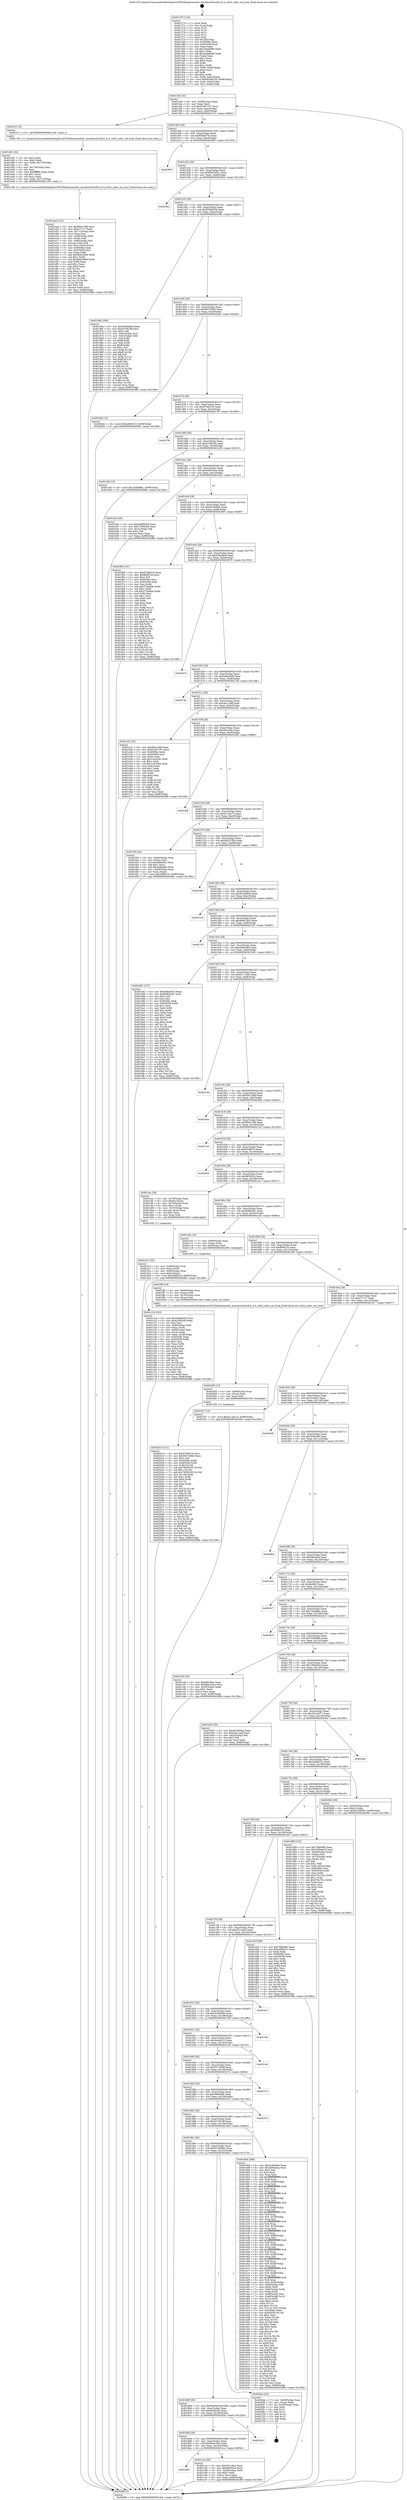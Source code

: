 digraph "0x401370" {
  label = "0x401370 (/mnt/c/Users/mathe/Desktop/tcc/POCII/binaries/extr_linuxfsocfs2ocfs2_fs.h_ocfs2_xattr_set_local_Final-ollvm.out::main(0))"
  labelloc = "t"
  node[shape=record]

  Entry [label="",width=0.3,height=0.3,shape=circle,fillcolor=black,style=filled]
  "0x4013e4" [label="{
     0x4013e4 [32]\l
     | [instrs]\l
     &nbsp;&nbsp;0x4013e4 \<+6\>: mov -0x98(%rbp),%eax\l
     &nbsp;&nbsp;0x4013ea \<+2\>: mov %eax,%ecx\l
     &nbsp;&nbsp;0x4013ec \<+6\>: sub $0x81407197,%ecx\l
     &nbsp;&nbsp;0x4013f2 \<+6\>: mov %eax,-0xac(%rbp)\l
     &nbsp;&nbsp;0x4013f8 \<+6\>: mov %ecx,-0xb0(%rbp)\l
     &nbsp;&nbsp;0x4013fe \<+6\>: je 0000000000401e7c \<main+0xb0c\>\l
  }"]
  "0x401e7c" [label="{
     0x401e7c [5]\l
     | [instrs]\l
     &nbsp;&nbsp;0x401e7c \<+5\>: call 0000000000401160 \<next_i\>\l
     | [calls]\l
     &nbsp;&nbsp;0x401160 \{1\} (/mnt/c/Users/mathe/Desktop/tcc/POCII/binaries/extr_linuxfsocfs2ocfs2_fs.h_ocfs2_xattr_set_local_Final-ollvm.out::next_i)\l
  }"]
  "0x401404" [label="{
     0x401404 [28]\l
     | [instrs]\l
     &nbsp;&nbsp;0x401404 \<+5\>: jmp 0000000000401409 \<main+0x99\>\l
     &nbsp;&nbsp;0x401409 \<+6\>: mov -0xac(%rbp),%eax\l
     &nbsp;&nbsp;0x40140f \<+5\>: sub $0x858a557b,%eax\l
     &nbsp;&nbsp;0x401414 \<+6\>: mov %eax,-0xb4(%rbp)\l
     &nbsp;&nbsp;0x40141a \<+6\>: je 0000000000402895 \<main+0x1525\>\l
  }"]
  Exit [label="",width=0.3,height=0.3,shape=circle,fillcolor=black,style=filled,peripheries=2]
  "0x402895" [label="{
     0x402895\l
  }", style=dashed]
  "0x401420" [label="{
     0x401420 [28]\l
     | [instrs]\l
     &nbsp;&nbsp;0x401420 \<+5\>: jmp 0000000000401425 \<main+0xb5\>\l
     &nbsp;&nbsp;0x401425 \<+6\>: mov -0xac(%rbp),%eax\l
     &nbsp;&nbsp;0x40142b \<+5\>: sub $0x89d7b921,%eax\l
     &nbsp;&nbsp;0x401430 \<+6\>: mov %eax,-0xb8(%rbp)\l
     &nbsp;&nbsp;0x401436 \<+6\>: je 00000000004025b2 \<main+0x1242\>\l
  }"]
  "0x402014" [label="{
     0x402014 [151]\l
     | [instrs]\l
     &nbsp;&nbsp;0x402014 \<+5\>: mov $0x97bfd216,%esi\l
     &nbsp;&nbsp;0x402019 \<+5\>: mov $0x9637d363,%ecx\l
     &nbsp;&nbsp;0x40201e \<+2\>: mov $0x1,%dl\l
     &nbsp;&nbsp;0x402020 \<+8\>: mov 0x40506c,%r8d\l
     &nbsp;&nbsp;0x402028 \<+8\>: mov 0x405058,%r9d\l
     &nbsp;&nbsp;0x402030 \<+3\>: mov %r8d,%r10d\l
     &nbsp;&nbsp;0x402033 \<+7\>: sub $0x76056183,%r10d\l
     &nbsp;&nbsp;0x40203a \<+4\>: sub $0x1,%r10d\l
     &nbsp;&nbsp;0x40203e \<+7\>: add $0x76056183,%r10d\l
     &nbsp;&nbsp;0x402045 \<+4\>: imul %r10d,%r8d\l
     &nbsp;&nbsp;0x402049 \<+4\>: and $0x1,%r8d\l
     &nbsp;&nbsp;0x40204d \<+4\>: cmp $0x0,%r8d\l
     &nbsp;&nbsp;0x402051 \<+4\>: sete %r11b\l
     &nbsp;&nbsp;0x402055 \<+4\>: cmp $0xa,%r9d\l
     &nbsp;&nbsp;0x402059 \<+3\>: setl %bl\l
     &nbsp;&nbsp;0x40205c \<+3\>: mov %r11b,%r14b\l
     &nbsp;&nbsp;0x40205f \<+4\>: xor $0xff,%r14b\l
     &nbsp;&nbsp;0x402063 \<+3\>: mov %bl,%r15b\l
     &nbsp;&nbsp;0x402066 \<+4\>: xor $0xff,%r15b\l
     &nbsp;&nbsp;0x40206a \<+3\>: xor $0x0,%dl\l
     &nbsp;&nbsp;0x40206d \<+3\>: mov %r14b,%r12b\l
     &nbsp;&nbsp;0x402070 \<+4\>: and $0x0,%r12b\l
     &nbsp;&nbsp;0x402074 \<+3\>: and %dl,%r11b\l
     &nbsp;&nbsp;0x402077 \<+3\>: mov %r15b,%r13b\l
     &nbsp;&nbsp;0x40207a \<+4\>: and $0x0,%r13b\l
     &nbsp;&nbsp;0x40207e \<+2\>: and %dl,%bl\l
     &nbsp;&nbsp;0x402080 \<+3\>: or %r11b,%r12b\l
     &nbsp;&nbsp;0x402083 \<+3\>: or %bl,%r13b\l
     &nbsp;&nbsp;0x402086 \<+3\>: xor %r13b,%r12b\l
     &nbsp;&nbsp;0x402089 \<+3\>: or %r15b,%r14b\l
     &nbsp;&nbsp;0x40208c \<+4\>: xor $0xff,%r14b\l
     &nbsp;&nbsp;0x402090 \<+3\>: or $0x0,%dl\l
     &nbsp;&nbsp;0x402093 \<+3\>: and %dl,%r14b\l
     &nbsp;&nbsp;0x402096 \<+3\>: or %r14b,%r12b\l
     &nbsp;&nbsp;0x402099 \<+4\>: test $0x1,%r12b\l
     &nbsp;&nbsp;0x40209d \<+3\>: cmovne %ecx,%esi\l
     &nbsp;&nbsp;0x4020a0 \<+6\>: mov %esi,-0x98(%rbp)\l
     &nbsp;&nbsp;0x4020a6 \<+5\>: jmp 00000000004028fe \<main+0x158e\>\l
  }"]
  "0x4025b2" [label="{
     0x4025b2\l
  }", style=dashed]
  "0x40143c" [label="{
     0x40143c [28]\l
     | [instrs]\l
     &nbsp;&nbsp;0x40143c \<+5\>: jmp 0000000000401441 \<main+0xd1\>\l
     &nbsp;&nbsp;0x401441 \<+6\>: mov -0xac(%rbp),%eax\l
     &nbsp;&nbsp;0x401447 \<+5\>: sub $0x95584539,%eax\l
     &nbsp;&nbsp;0x40144c \<+6\>: mov %eax,-0xbc(%rbp)\l
     &nbsp;&nbsp;0x401452 \<+6\>: je 000000000040196a \<main+0x5fa\>\l
  }"]
  "0x402005" [label="{
     0x402005 [15]\l
     | [instrs]\l
     &nbsp;&nbsp;0x402005 \<+4\>: mov -0x68(%rbp),%rax\l
     &nbsp;&nbsp;0x402009 \<+3\>: mov (%rax),%rax\l
     &nbsp;&nbsp;0x40200c \<+3\>: mov %rax,%rdi\l
     &nbsp;&nbsp;0x40200f \<+5\>: call 0000000000401030 \<free@plt\>\l
     | [calls]\l
     &nbsp;&nbsp;0x401030 \{1\} (unknown)\l
  }"]
  "0x40196a" [label="{
     0x40196a [106]\l
     | [instrs]\l
     &nbsp;&nbsp;0x40196a \<+5\>: mov $0x4c094deb,%eax\l
     &nbsp;&nbsp;0x40196f \<+5\>: mov $0x5e70b18f,%ecx\l
     &nbsp;&nbsp;0x401974 \<+2\>: mov $0x1,%dl\l
     &nbsp;&nbsp;0x401976 \<+7\>: mov -0x92(%rbp),%sil\l
     &nbsp;&nbsp;0x40197d \<+7\>: mov -0x91(%rbp),%dil\l
     &nbsp;&nbsp;0x401984 \<+3\>: mov %sil,%r8b\l
     &nbsp;&nbsp;0x401987 \<+4\>: xor $0xff,%r8b\l
     &nbsp;&nbsp;0x40198b \<+3\>: mov %dil,%r9b\l
     &nbsp;&nbsp;0x40198e \<+4\>: xor $0xff,%r9b\l
     &nbsp;&nbsp;0x401992 \<+3\>: xor $0x1,%dl\l
     &nbsp;&nbsp;0x401995 \<+3\>: mov %r8b,%r10b\l
     &nbsp;&nbsp;0x401998 \<+4\>: and $0xff,%r10b\l
     &nbsp;&nbsp;0x40199c \<+3\>: and %dl,%sil\l
     &nbsp;&nbsp;0x40199f \<+3\>: mov %r9b,%r11b\l
     &nbsp;&nbsp;0x4019a2 \<+4\>: and $0xff,%r11b\l
     &nbsp;&nbsp;0x4019a6 \<+3\>: and %dl,%dil\l
     &nbsp;&nbsp;0x4019a9 \<+3\>: or %sil,%r10b\l
     &nbsp;&nbsp;0x4019ac \<+3\>: or %dil,%r11b\l
     &nbsp;&nbsp;0x4019af \<+3\>: xor %r11b,%r10b\l
     &nbsp;&nbsp;0x4019b2 \<+3\>: or %r9b,%r8b\l
     &nbsp;&nbsp;0x4019b5 \<+4\>: xor $0xff,%r8b\l
     &nbsp;&nbsp;0x4019b9 \<+3\>: or $0x1,%dl\l
     &nbsp;&nbsp;0x4019bc \<+3\>: and %dl,%r8b\l
     &nbsp;&nbsp;0x4019bf \<+3\>: or %r8b,%r10b\l
     &nbsp;&nbsp;0x4019c2 \<+4\>: test $0x1,%r10b\l
     &nbsp;&nbsp;0x4019c6 \<+3\>: cmovne %ecx,%eax\l
     &nbsp;&nbsp;0x4019c9 \<+6\>: mov %eax,-0x98(%rbp)\l
     &nbsp;&nbsp;0x4019cf \<+5\>: jmp 00000000004028fe \<main+0x158e\>\l
  }"]
  "0x401458" [label="{
     0x401458 [28]\l
     | [instrs]\l
     &nbsp;&nbsp;0x401458 \<+5\>: jmp 000000000040145d \<main+0xed\>\l
     &nbsp;&nbsp;0x40145d \<+6\>: mov -0xac(%rbp),%eax\l
     &nbsp;&nbsp;0x401463 \<+5\>: sub $0x9637d363,%eax\l
     &nbsp;&nbsp;0x401468 \<+6\>: mov %eax,-0xc0(%rbp)\l
     &nbsp;&nbsp;0x40146e \<+6\>: je 00000000004020ab \<main+0xd3b\>\l
  }"]
  "0x4028fe" [label="{
     0x4028fe [5]\l
     | [instrs]\l
     &nbsp;&nbsp;0x4028fe \<+5\>: jmp 00000000004013e4 \<main+0x74\>\l
  }"]
  "0x401370" [label="{
     0x401370 [116]\l
     | [instrs]\l
     &nbsp;&nbsp;0x401370 \<+1\>: push %rbp\l
     &nbsp;&nbsp;0x401371 \<+3\>: mov %rsp,%rbp\l
     &nbsp;&nbsp;0x401374 \<+2\>: push %r15\l
     &nbsp;&nbsp;0x401376 \<+2\>: push %r14\l
     &nbsp;&nbsp;0x401378 \<+2\>: push %r13\l
     &nbsp;&nbsp;0x40137a \<+2\>: push %r12\l
     &nbsp;&nbsp;0x40137c \<+1\>: push %rbx\l
     &nbsp;&nbsp;0x40137d \<+7\>: sub $0x188,%rsp\l
     &nbsp;&nbsp;0x401384 \<+7\>: mov 0x40506c,%eax\l
     &nbsp;&nbsp;0x40138b \<+7\>: mov 0x405058,%ecx\l
     &nbsp;&nbsp;0x401392 \<+2\>: mov %eax,%edx\l
     &nbsp;&nbsp;0x401394 \<+6\>: sub $0x3ada8b80,%edx\l
     &nbsp;&nbsp;0x40139a \<+3\>: sub $0x1,%edx\l
     &nbsp;&nbsp;0x40139d \<+6\>: add $0x3ada8b80,%edx\l
     &nbsp;&nbsp;0x4013a3 \<+3\>: imul %edx,%eax\l
     &nbsp;&nbsp;0x4013a6 \<+3\>: and $0x1,%eax\l
     &nbsp;&nbsp;0x4013a9 \<+3\>: cmp $0x0,%eax\l
     &nbsp;&nbsp;0x4013ac \<+4\>: sete %r8b\l
     &nbsp;&nbsp;0x4013b0 \<+4\>: and $0x1,%r8b\l
     &nbsp;&nbsp;0x4013b4 \<+7\>: mov %r8b,-0x92(%rbp)\l
     &nbsp;&nbsp;0x4013bb \<+3\>: cmp $0xa,%ecx\l
     &nbsp;&nbsp;0x4013be \<+4\>: setl %r8b\l
     &nbsp;&nbsp;0x4013c2 \<+4\>: and $0x1,%r8b\l
     &nbsp;&nbsp;0x4013c6 \<+7\>: mov %r8b,-0x91(%rbp)\l
     &nbsp;&nbsp;0x4013cd \<+10\>: movl $0x95584539,-0x98(%rbp)\l
     &nbsp;&nbsp;0x4013d7 \<+6\>: mov %edi,-0x9c(%rbp)\l
     &nbsp;&nbsp;0x4013dd \<+7\>: mov %rsi,-0xa8(%rbp)\l
  }"]
  "0x401ead" [label="{
     0x401ead [122]\l
     | [instrs]\l
     &nbsp;&nbsp;0x401ead \<+5\>: mov $0xf9ee1368,%ecx\l
     &nbsp;&nbsp;0x401eb2 \<+5\>: mov $0xa717c7,%edx\l
     &nbsp;&nbsp;0x401eb7 \<+6\>: mov -0x17c(%rbp),%esi\l
     &nbsp;&nbsp;0x401ebd \<+3\>: imul %eax,%esi\l
     &nbsp;&nbsp;0x401ec0 \<+4\>: mov -0x68(%rbp),%rdi\l
     &nbsp;&nbsp;0x401ec4 \<+3\>: mov (%rdi),%rdi\l
     &nbsp;&nbsp;0x401ec7 \<+4\>: mov -0x60(%rbp),%r8\l
     &nbsp;&nbsp;0x401ecb \<+3\>: movslq (%r8),%r8\l
     &nbsp;&nbsp;0x401ece \<+4\>: mov %esi,(%rdi,%r8,4)\l
     &nbsp;&nbsp;0x401ed2 \<+7\>: mov 0x40506c,%eax\l
     &nbsp;&nbsp;0x401ed9 \<+7\>: mov 0x405058,%esi\l
     &nbsp;&nbsp;0x401ee0 \<+3\>: mov %eax,%r9d\l
     &nbsp;&nbsp;0x401ee3 \<+7\>: add $0x5b6c3858,%r9d\l
     &nbsp;&nbsp;0x401eea \<+4\>: sub $0x1,%r9d\l
     &nbsp;&nbsp;0x401eee \<+7\>: sub $0x5b6c3858,%r9d\l
     &nbsp;&nbsp;0x401ef5 \<+4\>: imul %r9d,%eax\l
     &nbsp;&nbsp;0x401ef9 \<+3\>: and $0x1,%eax\l
     &nbsp;&nbsp;0x401efc \<+3\>: cmp $0x0,%eax\l
     &nbsp;&nbsp;0x401eff \<+4\>: sete %r10b\l
     &nbsp;&nbsp;0x401f03 \<+3\>: cmp $0xa,%esi\l
     &nbsp;&nbsp;0x401f06 \<+4\>: setl %r11b\l
     &nbsp;&nbsp;0x401f0a \<+3\>: mov %r10b,%bl\l
     &nbsp;&nbsp;0x401f0d \<+3\>: and %r11b,%bl\l
     &nbsp;&nbsp;0x401f10 \<+3\>: xor %r11b,%r10b\l
     &nbsp;&nbsp;0x401f13 \<+3\>: or %r10b,%bl\l
     &nbsp;&nbsp;0x401f16 \<+3\>: test $0x1,%bl\l
     &nbsp;&nbsp;0x401f19 \<+3\>: cmovne %edx,%ecx\l
     &nbsp;&nbsp;0x401f1c \<+6\>: mov %ecx,-0x98(%rbp)\l
     &nbsp;&nbsp;0x401f22 \<+5\>: jmp 00000000004028fe \<main+0x158e\>\l
  }"]
  "0x4020ab" [label="{
     0x4020ab [15]\l
     | [instrs]\l
     &nbsp;&nbsp;0x4020ab \<+10\>: movl $0x2a885315,-0x98(%rbp)\l
     &nbsp;&nbsp;0x4020b5 \<+5\>: jmp 00000000004028fe \<main+0x158e\>\l
  }"]
  "0x401474" [label="{
     0x401474 [28]\l
     | [instrs]\l
     &nbsp;&nbsp;0x401474 \<+5\>: jmp 0000000000401479 \<main+0x109\>\l
     &nbsp;&nbsp;0x401479 \<+6\>: mov -0xac(%rbp),%eax\l
     &nbsp;&nbsp;0x40147f \<+5\>: sub $0x97bfd216,%eax\l
     &nbsp;&nbsp;0x401484 \<+6\>: mov %eax,-0xc4(%rbp)\l
     &nbsp;&nbsp;0x40148a \<+6\>: je 00000000004027f9 \<main+0x1489\>\l
  }"]
  "0x401e81" [label="{
     0x401e81 [44]\l
     | [instrs]\l
     &nbsp;&nbsp;0x401e81 \<+2\>: xor %ecx,%ecx\l
     &nbsp;&nbsp;0x401e83 \<+5\>: mov $0x2,%edx\l
     &nbsp;&nbsp;0x401e88 \<+6\>: mov %edx,-0x178(%rbp)\l
     &nbsp;&nbsp;0x401e8e \<+1\>: cltd\l
     &nbsp;&nbsp;0x401e8f \<+6\>: mov -0x178(%rbp),%esi\l
     &nbsp;&nbsp;0x401e95 \<+2\>: idiv %esi\l
     &nbsp;&nbsp;0x401e97 \<+6\>: imul $0xfffffffe,%edx,%edx\l
     &nbsp;&nbsp;0x401e9d \<+3\>: sub $0x1,%ecx\l
     &nbsp;&nbsp;0x401ea0 \<+2\>: sub %ecx,%edx\l
     &nbsp;&nbsp;0x401ea2 \<+6\>: mov %edx,-0x17c(%rbp)\l
     &nbsp;&nbsp;0x401ea8 \<+5\>: call 0000000000401160 \<next_i\>\l
     | [calls]\l
     &nbsp;&nbsp;0x401160 \{1\} (/mnt/c/Users/mathe/Desktop/tcc/POCII/binaries/extr_linuxfsocfs2ocfs2_fs.h_ocfs2_xattr_set_local_Final-ollvm.out::next_i)\l
  }"]
  "0x4027f9" [label="{
     0x4027f9\l
  }", style=dashed]
  "0x401490" [label="{
     0x401490 [28]\l
     | [instrs]\l
     &nbsp;&nbsp;0x401490 \<+5\>: jmp 0000000000401495 \<main+0x125\>\l
     &nbsp;&nbsp;0x401495 \<+6\>: mov -0xac(%rbp),%eax\l
     &nbsp;&nbsp;0x40149b \<+5\>: sub $0xa1082cf4,%eax\l
     &nbsp;&nbsp;0x4014a0 \<+6\>: mov %eax,-0xc8(%rbp)\l
     &nbsp;&nbsp;0x4014a6 \<+6\>: je 0000000000401c83 \<main+0x913\>\l
  }"]
  "0x401d13" [label="{
     0x401d13 [32]\l
     | [instrs]\l
     &nbsp;&nbsp;0x401d13 \<+4\>: mov -0x68(%rbp),%rdi\l
     &nbsp;&nbsp;0x401d17 \<+3\>: mov %rax,(%rdi)\l
     &nbsp;&nbsp;0x401d1a \<+4\>: mov -0x60(%rbp),%rax\l
     &nbsp;&nbsp;0x401d1e \<+6\>: movl $0x0,(%rax)\l
     &nbsp;&nbsp;0x401d24 \<+10\>: movl $0x2fdfb31b,-0x98(%rbp)\l
     &nbsp;&nbsp;0x401d2e \<+5\>: jmp 00000000004028fe \<main+0x158e\>\l
  }"]
  "0x401c83" [label="{
     0x401c83 [15]\l
     | [instrs]\l
     &nbsp;&nbsp;0x401c83 \<+10\>: movl $0x183b886c,-0x98(%rbp)\l
     &nbsp;&nbsp;0x401c8d \<+5\>: jmp 00000000004028fe \<main+0x158e\>\l
  }"]
  "0x4014ac" [label="{
     0x4014ac [28]\l
     | [instrs]\l
     &nbsp;&nbsp;0x4014ac \<+5\>: jmp 00000000004014b1 \<main+0x141\>\l
     &nbsp;&nbsp;0x4014b1 \<+6\>: mov -0xac(%rbp),%eax\l
     &nbsp;&nbsp;0x4014b7 \<+5\>: sub $0xa6063aea,%eax\l
     &nbsp;&nbsp;0x4014bc \<+6\>: mov %eax,-0xcc(%rbp)\l
     &nbsp;&nbsp;0x4014c2 \<+6\>: je 0000000000401b42 \<main+0x7d2\>\l
  }"]
  "0x4018f0" [label="{
     0x4018f0\l
  }", style=dashed]
  "0x401b42" [label="{
     0x401b42 [30]\l
     | [instrs]\l
     &nbsp;&nbsp;0x401b42 \<+5\>: mov $0xedd85e83,%eax\l
     &nbsp;&nbsp;0x401b47 \<+5\>: mov $0x71094392,%ecx\l
     &nbsp;&nbsp;0x401b4c \<+3\>: mov -0x31(%rbp),%dl\l
     &nbsp;&nbsp;0x401b4f \<+3\>: test $0x1,%dl\l
     &nbsp;&nbsp;0x401b52 \<+3\>: cmovne %ecx,%eax\l
     &nbsp;&nbsp;0x401b55 \<+6\>: mov %eax,-0x98(%rbp)\l
     &nbsp;&nbsp;0x401b5b \<+5\>: jmp 00000000004028fe \<main+0x158e\>\l
  }"]
  "0x4014c8" [label="{
     0x4014c8 [28]\l
     | [instrs]\l
     &nbsp;&nbsp;0x4014c8 \<+5\>: jmp 00000000004014cd \<main+0x15d\>\l
     &nbsp;&nbsp;0x4014cd \<+6\>: mov -0xac(%rbp),%eax\l
     &nbsp;&nbsp;0x4014d3 \<+5\>: sub $0xa61806e4,%eax\l
     &nbsp;&nbsp;0x4014d8 \<+6\>: mov %eax,-0xd0(%rbp)\l
     &nbsp;&nbsp;0x4014de \<+6\>: je 0000000000401f60 \<main+0xbf0\>\l
  }"]
  "0x401cce" [label="{
     0x401cce [30]\l
     | [instrs]\l
     &nbsp;&nbsp;0x401cce \<+5\>: mov $0x35c1cfa2,%eax\l
     &nbsp;&nbsp;0x401cd3 \<+5\>: mov $0xfdf305c4,%ecx\l
     &nbsp;&nbsp;0x401cd8 \<+3\>: mov -0x30(%rbp),%edx\l
     &nbsp;&nbsp;0x401cdb \<+3\>: cmp $0x0,%edx\l
     &nbsp;&nbsp;0x401cde \<+3\>: cmove %ecx,%eax\l
     &nbsp;&nbsp;0x401ce1 \<+6\>: mov %eax,-0x98(%rbp)\l
     &nbsp;&nbsp;0x401ce7 \<+5\>: jmp 00000000004028fe \<main+0x158e\>\l
  }"]
  "0x401f60" [label="{
     0x401f60 [147]\l
     | [instrs]\l
     &nbsp;&nbsp;0x401f60 \<+5\>: mov $0x97bfd216,%eax\l
     &nbsp;&nbsp;0x401f65 \<+5\>: mov $0xffe9f13a,%ecx\l
     &nbsp;&nbsp;0x401f6a \<+2\>: mov $0x1,%dl\l
     &nbsp;&nbsp;0x401f6c \<+7\>: mov 0x40506c,%esi\l
     &nbsp;&nbsp;0x401f73 \<+7\>: mov 0x405058,%edi\l
     &nbsp;&nbsp;0x401f7a \<+3\>: mov %esi,%r8d\l
     &nbsp;&nbsp;0x401f7d \<+7\>: add $0x275ab6fa,%r8d\l
     &nbsp;&nbsp;0x401f84 \<+4\>: sub $0x1,%r8d\l
     &nbsp;&nbsp;0x401f88 \<+7\>: sub $0x275ab6fa,%r8d\l
     &nbsp;&nbsp;0x401f8f \<+4\>: imul %r8d,%esi\l
     &nbsp;&nbsp;0x401f93 \<+3\>: and $0x1,%esi\l
     &nbsp;&nbsp;0x401f96 \<+3\>: cmp $0x0,%esi\l
     &nbsp;&nbsp;0x401f99 \<+4\>: sete %r9b\l
     &nbsp;&nbsp;0x401f9d \<+3\>: cmp $0xa,%edi\l
     &nbsp;&nbsp;0x401fa0 \<+4\>: setl %r10b\l
     &nbsp;&nbsp;0x401fa4 \<+3\>: mov %r9b,%r11b\l
     &nbsp;&nbsp;0x401fa7 \<+4\>: xor $0xff,%r11b\l
     &nbsp;&nbsp;0x401fab \<+3\>: mov %r10b,%bl\l
     &nbsp;&nbsp;0x401fae \<+3\>: xor $0xff,%bl\l
     &nbsp;&nbsp;0x401fb1 \<+3\>: xor $0x1,%dl\l
     &nbsp;&nbsp;0x401fb4 \<+3\>: mov %r11b,%r14b\l
     &nbsp;&nbsp;0x401fb7 \<+4\>: and $0xff,%r14b\l
     &nbsp;&nbsp;0x401fbb \<+3\>: and %dl,%r9b\l
     &nbsp;&nbsp;0x401fbe \<+3\>: mov %bl,%r15b\l
     &nbsp;&nbsp;0x401fc1 \<+4\>: and $0xff,%r15b\l
     &nbsp;&nbsp;0x401fc5 \<+3\>: and %dl,%r10b\l
     &nbsp;&nbsp;0x401fc8 \<+3\>: or %r9b,%r14b\l
     &nbsp;&nbsp;0x401fcb \<+3\>: or %r10b,%r15b\l
     &nbsp;&nbsp;0x401fce \<+3\>: xor %r15b,%r14b\l
     &nbsp;&nbsp;0x401fd1 \<+3\>: or %bl,%r11b\l
     &nbsp;&nbsp;0x401fd4 \<+4\>: xor $0xff,%r11b\l
     &nbsp;&nbsp;0x401fd8 \<+3\>: or $0x1,%dl\l
     &nbsp;&nbsp;0x401fdb \<+3\>: and %dl,%r11b\l
     &nbsp;&nbsp;0x401fde \<+3\>: or %r11b,%r14b\l
     &nbsp;&nbsp;0x401fe1 \<+4\>: test $0x1,%r14b\l
     &nbsp;&nbsp;0x401fe5 \<+3\>: cmovne %ecx,%eax\l
     &nbsp;&nbsp;0x401fe8 \<+6\>: mov %eax,-0x98(%rbp)\l
     &nbsp;&nbsp;0x401fee \<+5\>: jmp 00000000004028fe \<main+0x158e\>\l
  }"]
  "0x4014e4" [label="{
     0x4014e4 [28]\l
     | [instrs]\l
     &nbsp;&nbsp;0x4014e4 \<+5\>: jmp 00000000004014e9 \<main+0x179\>\l
     &nbsp;&nbsp;0x4014e9 \<+6\>: mov -0xac(%rbp),%eax\l
     &nbsp;&nbsp;0x4014ef \<+5\>: sub $0xb3bc8bc9,%eax\l
     &nbsp;&nbsp;0x4014f4 \<+6\>: mov %eax,-0xd4(%rbp)\l
     &nbsp;&nbsp;0x4014fa \<+6\>: je 0000000000402870 \<main+0x1500\>\l
  }"]
  "0x4018d4" [label="{
     0x4018d4 [28]\l
     | [instrs]\l
     &nbsp;&nbsp;0x4018d4 \<+5\>: jmp 00000000004018d9 \<main+0x569\>\l
     &nbsp;&nbsp;0x4018d9 \<+6\>: mov -0xac(%rbp),%eax\l
     &nbsp;&nbsp;0x4018df \<+5\>: sub $0x6be5c2b2,%eax\l
     &nbsp;&nbsp;0x4018e4 \<+6\>: mov %eax,-0x164(%rbp)\l
     &nbsp;&nbsp;0x4018ea \<+6\>: je 0000000000401cce \<main+0x95e\>\l
  }"]
  "0x402870" [label="{
     0x402870\l
  }", style=dashed]
  "0x401500" [label="{
     0x401500 [28]\l
     | [instrs]\l
     &nbsp;&nbsp;0x401500 \<+5\>: jmp 0000000000401505 \<main+0x195\>\l
     &nbsp;&nbsp;0x401505 \<+6\>: mov -0xac(%rbp),%eax\l
     &nbsp;&nbsp;0x40150b \<+5\>: sub $0xbd6ee029,%eax\l
     &nbsp;&nbsp;0x401510 \<+6\>: mov %eax,-0xd8(%rbp)\l
     &nbsp;&nbsp;0x401516 \<+6\>: je 000000000040274b \<main+0x13db\>\l
  }"]
  "0x40262b" [label="{
     0x40262b\l
  }", style=dashed]
  "0x40274b" [label="{
     0x40274b\l
  }", style=dashed]
  "0x40151c" [label="{
     0x40151c [28]\l
     | [instrs]\l
     &nbsp;&nbsp;0x40151c \<+5\>: jmp 0000000000401521 \<main+0x1b1\>\l
     &nbsp;&nbsp;0x401521 \<+6\>: mov -0xac(%rbp),%eax\l
     &nbsp;&nbsp;0x401527 \<+5\>: sub $0xc4e11adf,%eax\l
     &nbsp;&nbsp;0x40152c \<+6\>: mov %eax,-0xdc(%rbp)\l
     &nbsp;&nbsp;0x401532 \<+6\>: je 0000000000401e21 \<main+0xab1\>\l
  }"]
  "0x4018b8" [label="{
     0x4018b8 [28]\l
     | [instrs]\l
     &nbsp;&nbsp;0x4018b8 \<+5\>: jmp 00000000004018bd \<main+0x54d\>\l
     &nbsp;&nbsp;0x4018bd \<+6\>: mov -0xac(%rbp),%eax\l
     &nbsp;&nbsp;0x4018c3 \<+5\>: sub $0x64af223b,%eax\l
     &nbsp;&nbsp;0x4018c8 \<+6\>: mov %eax,-0x160(%rbp)\l
     &nbsp;&nbsp;0x4018ce \<+6\>: je 000000000040262b \<main+0x12bb\>\l
  }"]
  "0x401e21" [label="{
     0x401e21 [91]\l
     | [instrs]\l
     &nbsp;&nbsp;0x401e21 \<+5\>: mov $0xf9ee1368,%eax\l
     &nbsp;&nbsp;0x401e26 \<+5\>: mov $0x81407197,%ecx\l
     &nbsp;&nbsp;0x401e2b \<+7\>: mov 0x40506c,%edx\l
     &nbsp;&nbsp;0x401e32 \<+7\>: mov 0x405058,%esi\l
     &nbsp;&nbsp;0x401e39 \<+2\>: mov %edx,%edi\l
     &nbsp;&nbsp;0x401e3b \<+6\>: add $0x1cec53bc,%edi\l
     &nbsp;&nbsp;0x401e41 \<+3\>: sub $0x1,%edi\l
     &nbsp;&nbsp;0x401e44 \<+6\>: sub $0x1cec53bc,%edi\l
     &nbsp;&nbsp;0x401e4a \<+3\>: imul %edi,%edx\l
     &nbsp;&nbsp;0x401e4d \<+3\>: and $0x1,%edx\l
     &nbsp;&nbsp;0x401e50 \<+3\>: cmp $0x0,%edx\l
     &nbsp;&nbsp;0x401e53 \<+4\>: sete %r8b\l
     &nbsp;&nbsp;0x401e57 \<+3\>: cmp $0xa,%esi\l
     &nbsp;&nbsp;0x401e5a \<+4\>: setl %r9b\l
     &nbsp;&nbsp;0x401e5e \<+3\>: mov %r8b,%r10b\l
     &nbsp;&nbsp;0x401e61 \<+3\>: and %r9b,%r10b\l
     &nbsp;&nbsp;0x401e64 \<+3\>: xor %r9b,%r8b\l
     &nbsp;&nbsp;0x401e67 \<+3\>: or %r8b,%r10b\l
     &nbsp;&nbsp;0x401e6a \<+4\>: test $0x1,%r10b\l
     &nbsp;&nbsp;0x401e6e \<+3\>: cmovne %ecx,%eax\l
     &nbsp;&nbsp;0x401e71 \<+6\>: mov %eax,-0x98(%rbp)\l
     &nbsp;&nbsp;0x401e77 \<+5\>: jmp 00000000004028fe \<main+0x158e\>\l
  }"]
  "0x401538" [label="{
     0x401538 [28]\l
     | [instrs]\l
     &nbsp;&nbsp;0x401538 \<+5\>: jmp 000000000040153d \<main+0x1cd\>\l
     &nbsp;&nbsp;0x40153d \<+6\>: mov -0xac(%rbp),%eax\l
     &nbsp;&nbsp;0x401543 \<+5\>: sub $0xcf41adec,%eax\l
     &nbsp;&nbsp;0x401548 \<+6\>: mov %eax,-0xe0(%rbp)\l
     &nbsp;&nbsp;0x40154e \<+6\>: je 00000000004022f8 \<main+0xf88\>\l
  }"]
  "0x4026ee" [label="{
     0x4026ee [24]\l
     | [instrs]\l
     &nbsp;&nbsp;0x4026ee \<+7\>: mov -0x90(%rbp),%rax\l
     &nbsp;&nbsp;0x4026f5 \<+2\>: mov (%rax),%eax\l
     &nbsp;&nbsp;0x4026f7 \<+4\>: lea -0x28(%rbp),%rsp\l
     &nbsp;&nbsp;0x4026fb \<+1\>: pop %rbx\l
     &nbsp;&nbsp;0x4026fc \<+2\>: pop %r12\l
     &nbsp;&nbsp;0x4026fe \<+2\>: pop %r13\l
     &nbsp;&nbsp;0x402700 \<+2\>: pop %r14\l
     &nbsp;&nbsp;0x402702 \<+2\>: pop %r15\l
     &nbsp;&nbsp;0x402704 \<+1\>: pop %rbp\l
     &nbsp;&nbsp;0x402705 \<+1\>: ret\l
  }"]
  "0x4022f8" [label="{
     0x4022f8\l
  }", style=dashed]
  "0x401554" [label="{
     0x401554 [28]\l
     | [instrs]\l
     &nbsp;&nbsp;0x401554 \<+5\>: jmp 0000000000401559 \<main+0x1e9\>\l
     &nbsp;&nbsp;0x401559 \<+6\>: mov -0xac(%rbp),%eax\l
     &nbsp;&nbsp;0x40155f \<+5\>: sub $0xd11abc7e,%eax\l
     &nbsp;&nbsp;0x401564 \<+6\>: mov %eax,-0xe4(%rbp)\l
     &nbsp;&nbsp;0x40156a \<+6\>: je 0000000000401f36 \<main+0xbc6\>\l
  }"]
  "0x401c1d" [label="{
     0x401c1d [102]\l
     | [instrs]\l
     &nbsp;&nbsp;0x401c1d \<+5\>: mov $0xbd6ee029,%ecx\l
     &nbsp;&nbsp;0x401c22 \<+5\>: mov $0xa1082cf4,%edx\l
     &nbsp;&nbsp;0x401c27 \<+2\>: xor %esi,%esi\l
     &nbsp;&nbsp;0x401c29 \<+4\>: mov -0x80(%rbp),%rdi\l
     &nbsp;&nbsp;0x401c2d \<+2\>: mov %eax,(%rdi)\l
     &nbsp;&nbsp;0x401c2f \<+4\>: mov -0x80(%rbp),%rdi\l
     &nbsp;&nbsp;0x401c33 \<+2\>: mov (%rdi),%eax\l
     &nbsp;&nbsp;0x401c35 \<+3\>: mov %eax,-0x30(%rbp)\l
     &nbsp;&nbsp;0x401c38 \<+7\>: mov 0x40506c,%eax\l
     &nbsp;&nbsp;0x401c3f \<+8\>: mov 0x405058,%r8d\l
     &nbsp;&nbsp;0x401c47 \<+3\>: sub $0x1,%esi\l
     &nbsp;&nbsp;0x401c4a \<+3\>: mov %eax,%r9d\l
     &nbsp;&nbsp;0x401c4d \<+3\>: add %esi,%r9d\l
     &nbsp;&nbsp;0x401c50 \<+4\>: imul %r9d,%eax\l
     &nbsp;&nbsp;0x401c54 \<+3\>: and $0x1,%eax\l
     &nbsp;&nbsp;0x401c57 \<+3\>: cmp $0x0,%eax\l
     &nbsp;&nbsp;0x401c5a \<+4\>: sete %r10b\l
     &nbsp;&nbsp;0x401c5e \<+4\>: cmp $0xa,%r8d\l
     &nbsp;&nbsp;0x401c62 \<+4\>: setl %r11b\l
     &nbsp;&nbsp;0x401c66 \<+3\>: mov %r10b,%bl\l
     &nbsp;&nbsp;0x401c69 \<+3\>: and %r11b,%bl\l
     &nbsp;&nbsp;0x401c6c \<+3\>: xor %r11b,%r10b\l
     &nbsp;&nbsp;0x401c6f \<+3\>: or %r10b,%bl\l
     &nbsp;&nbsp;0x401c72 \<+3\>: test $0x1,%bl\l
     &nbsp;&nbsp;0x401c75 \<+3\>: cmovne %edx,%ecx\l
     &nbsp;&nbsp;0x401c78 \<+6\>: mov %ecx,-0x98(%rbp)\l
     &nbsp;&nbsp;0x401c7e \<+5\>: jmp 00000000004028fe \<main+0x158e\>\l
  }"]
  "0x401f36" [label="{
     0x401f36 [42]\l
     | [instrs]\l
     &nbsp;&nbsp;0x401f36 \<+4\>: mov -0x60(%rbp),%rax\l
     &nbsp;&nbsp;0x401f3a \<+2\>: mov (%rax),%ecx\l
     &nbsp;&nbsp;0x401f3c \<+6\>: sub $0x44fbe0bc,%ecx\l
     &nbsp;&nbsp;0x401f42 \<+3\>: add $0x1,%ecx\l
     &nbsp;&nbsp;0x401f45 \<+6\>: add $0x44fbe0bc,%ecx\l
     &nbsp;&nbsp;0x401f4b \<+4\>: mov -0x60(%rbp),%rax\l
     &nbsp;&nbsp;0x401f4f \<+2\>: mov %ecx,(%rax)\l
     &nbsp;&nbsp;0x401f51 \<+10\>: movl $0x2fdfb31b,-0x98(%rbp)\l
     &nbsp;&nbsp;0x401f5b \<+5\>: jmp 00000000004028fe \<main+0x158e\>\l
  }"]
  "0x401570" [label="{
     0x401570 [28]\l
     | [instrs]\l
     &nbsp;&nbsp;0x401570 \<+5\>: jmp 0000000000401575 \<main+0x205\>\l
     &nbsp;&nbsp;0x401575 \<+6\>: mov -0xac(%rbp),%eax\l
     &nbsp;&nbsp;0x40157b \<+5\>: sub $0xd822782b,%eax\l
     &nbsp;&nbsp;0x401580 \<+6\>: mov %eax,-0xe8(%rbp)\l
     &nbsp;&nbsp;0x401586 \<+6\>: je 000000000040236c \<main+0xffc\>\l
  }"]
  "0x40189c" [label="{
     0x40189c [28]\l
     | [instrs]\l
     &nbsp;&nbsp;0x40189c \<+5\>: jmp 00000000004018a1 \<main+0x531\>\l
     &nbsp;&nbsp;0x4018a1 \<+6\>: mov -0xac(%rbp),%eax\l
     &nbsp;&nbsp;0x4018a7 \<+5\>: sub $0x63166992,%eax\l
     &nbsp;&nbsp;0x4018ac \<+6\>: mov %eax,-0x15c(%rbp)\l
     &nbsp;&nbsp;0x4018b2 \<+6\>: je 00000000004026ee \<main+0x137e\>\l
  }"]
  "0x40236c" [label="{
     0x40236c\l
  }", style=dashed]
  "0x40158c" [label="{
     0x40158c [28]\l
     | [instrs]\l
     &nbsp;&nbsp;0x40158c \<+5\>: jmp 0000000000401591 \<main+0x221\>\l
     &nbsp;&nbsp;0x401591 \<+6\>: mov -0xac(%rbp),%eax\l
     &nbsp;&nbsp;0x401597 \<+5\>: sub $0xdd10b638,%eax\l
     &nbsp;&nbsp;0x40159c \<+6\>: mov %eax,-0xec(%rbp)\l
     &nbsp;&nbsp;0x4015a2 \<+6\>: je 0000000000402316 \<main+0xfa6\>\l
  }"]
  "0x4019d4" [label="{
     0x4019d4 [366]\l
     | [instrs]\l
     &nbsp;&nbsp;0x4019d4 \<+5\>: mov $0x4c094deb,%eax\l
     &nbsp;&nbsp;0x4019d9 \<+5\>: mov $0xa6063aea,%ecx\l
     &nbsp;&nbsp;0x4019de \<+2\>: mov $0x1,%dl\l
     &nbsp;&nbsp;0x4019e0 \<+2\>: xor %esi,%esi\l
     &nbsp;&nbsp;0x4019e2 \<+3\>: mov %rsp,%rdi\l
     &nbsp;&nbsp;0x4019e5 \<+4\>: add $0xfffffffffffffff0,%rdi\l
     &nbsp;&nbsp;0x4019e9 \<+3\>: mov %rdi,%rsp\l
     &nbsp;&nbsp;0x4019ec \<+7\>: mov %rdi,-0x90(%rbp)\l
     &nbsp;&nbsp;0x4019f3 \<+3\>: mov %rsp,%rdi\l
     &nbsp;&nbsp;0x4019f6 \<+4\>: add $0xfffffffffffffff0,%rdi\l
     &nbsp;&nbsp;0x4019fa \<+3\>: mov %rdi,%rsp\l
     &nbsp;&nbsp;0x4019fd \<+3\>: mov %rsp,%r8\l
     &nbsp;&nbsp;0x401a00 \<+4\>: add $0xfffffffffffffff0,%r8\l
     &nbsp;&nbsp;0x401a04 \<+3\>: mov %r8,%rsp\l
     &nbsp;&nbsp;0x401a07 \<+7\>: mov %r8,-0x88(%rbp)\l
     &nbsp;&nbsp;0x401a0e \<+3\>: mov %rsp,%r8\l
     &nbsp;&nbsp;0x401a11 \<+4\>: add $0xfffffffffffffff0,%r8\l
     &nbsp;&nbsp;0x401a15 \<+3\>: mov %r8,%rsp\l
     &nbsp;&nbsp;0x401a18 \<+4\>: mov %r8,-0x80(%rbp)\l
     &nbsp;&nbsp;0x401a1c \<+3\>: mov %rsp,%r8\l
     &nbsp;&nbsp;0x401a1f \<+4\>: add $0xfffffffffffffff0,%r8\l
     &nbsp;&nbsp;0x401a23 \<+3\>: mov %r8,%rsp\l
     &nbsp;&nbsp;0x401a26 \<+4\>: mov %r8,-0x78(%rbp)\l
     &nbsp;&nbsp;0x401a2a \<+3\>: mov %rsp,%r8\l
     &nbsp;&nbsp;0x401a2d \<+4\>: add $0xfffffffffffffff0,%r8\l
     &nbsp;&nbsp;0x401a31 \<+3\>: mov %r8,%rsp\l
     &nbsp;&nbsp;0x401a34 \<+4\>: mov %r8,-0x70(%rbp)\l
     &nbsp;&nbsp;0x401a38 \<+3\>: mov %rsp,%r8\l
     &nbsp;&nbsp;0x401a3b \<+4\>: add $0xfffffffffffffff0,%r8\l
     &nbsp;&nbsp;0x401a3f \<+3\>: mov %r8,%rsp\l
     &nbsp;&nbsp;0x401a42 \<+4\>: mov %r8,-0x68(%rbp)\l
     &nbsp;&nbsp;0x401a46 \<+3\>: mov %rsp,%r8\l
     &nbsp;&nbsp;0x401a49 \<+4\>: add $0xfffffffffffffff0,%r8\l
     &nbsp;&nbsp;0x401a4d \<+3\>: mov %r8,%rsp\l
     &nbsp;&nbsp;0x401a50 \<+4\>: mov %r8,-0x60(%rbp)\l
     &nbsp;&nbsp;0x401a54 \<+3\>: mov %rsp,%r8\l
     &nbsp;&nbsp;0x401a57 \<+4\>: add $0xfffffffffffffff0,%r8\l
     &nbsp;&nbsp;0x401a5b \<+3\>: mov %r8,%rsp\l
     &nbsp;&nbsp;0x401a5e \<+4\>: mov %r8,-0x58(%rbp)\l
     &nbsp;&nbsp;0x401a62 \<+3\>: mov %rsp,%r8\l
     &nbsp;&nbsp;0x401a65 \<+4\>: add $0xfffffffffffffff0,%r8\l
     &nbsp;&nbsp;0x401a69 \<+3\>: mov %r8,%rsp\l
     &nbsp;&nbsp;0x401a6c \<+4\>: mov %r8,-0x50(%rbp)\l
     &nbsp;&nbsp;0x401a70 \<+3\>: mov %rsp,%r8\l
     &nbsp;&nbsp;0x401a73 \<+4\>: add $0xfffffffffffffff0,%r8\l
     &nbsp;&nbsp;0x401a77 \<+3\>: mov %r8,%rsp\l
     &nbsp;&nbsp;0x401a7a \<+4\>: mov %r8,-0x48(%rbp)\l
     &nbsp;&nbsp;0x401a7e \<+3\>: mov %rsp,%r8\l
     &nbsp;&nbsp;0x401a81 \<+4\>: add $0xfffffffffffffff0,%r8\l
     &nbsp;&nbsp;0x401a85 \<+3\>: mov %r8,%rsp\l
     &nbsp;&nbsp;0x401a88 \<+4\>: mov %r8,-0x40(%rbp)\l
     &nbsp;&nbsp;0x401a8c \<+7\>: mov -0x90(%rbp),%r8\l
     &nbsp;&nbsp;0x401a93 \<+7\>: movl $0x0,(%r8)\l
     &nbsp;&nbsp;0x401a9a \<+7\>: mov -0x9c(%rbp),%r9d\l
     &nbsp;&nbsp;0x401aa1 \<+3\>: mov %r9d,(%rdi)\l
     &nbsp;&nbsp;0x401aa4 \<+7\>: mov -0x88(%rbp),%r8\l
     &nbsp;&nbsp;0x401aab \<+7\>: mov -0xa8(%rbp),%r10\l
     &nbsp;&nbsp;0x401ab2 \<+3\>: mov %r10,(%r8)\l
     &nbsp;&nbsp;0x401ab5 \<+3\>: cmpl $0x2,(%rdi)\l
     &nbsp;&nbsp;0x401ab8 \<+4\>: setne %r11b\l
     &nbsp;&nbsp;0x401abc \<+4\>: and $0x1,%r11b\l
     &nbsp;&nbsp;0x401ac0 \<+4\>: mov %r11b,-0x31(%rbp)\l
     &nbsp;&nbsp;0x401ac4 \<+7\>: mov 0x40506c,%ebx\l
     &nbsp;&nbsp;0x401acb \<+8\>: mov 0x405058,%r14d\l
     &nbsp;&nbsp;0x401ad3 \<+3\>: sub $0x1,%esi\l
     &nbsp;&nbsp;0x401ad6 \<+3\>: mov %ebx,%r15d\l
     &nbsp;&nbsp;0x401ad9 \<+3\>: add %esi,%r15d\l
     &nbsp;&nbsp;0x401adc \<+4\>: imul %r15d,%ebx\l
     &nbsp;&nbsp;0x401ae0 \<+3\>: and $0x1,%ebx\l
     &nbsp;&nbsp;0x401ae3 \<+3\>: cmp $0x0,%ebx\l
     &nbsp;&nbsp;0x401ae6 \<+4\>: sete %r11b\l
     &nbsp;&nbsp;0x401aea \<+4\>: cmp $0xa,%r14d\l
     &nbsp;&nbsp;0x401aee \<+4\>: setl %r12b\l
     &nbsp;&nbsp;0x401af2 \<+3\>: mov %r11b,%r13b\l
     &nbsp;&nbsp;0x401af5 \<+4\>: xor $0xff,%r13b\l
     &nbsp;&nbsp;0x401af9 \<+3\>: mov %r12b,%sil\l
     &nbsp;&nbsp;0x401afc \<+4\>: xor $0xff,%sil\l
     &nbsp;&nbsp;0x401b00 \<+3\>: xor $0x1,%dl\l
     &nbsp;&nbsp;0x401b03 \<+3\>: mov %r13b,%dil\l
     &nbsp;&nbsp;0x401b06 \<+4\>: and $0xff,%dil\l
     &nbsp;&nbsp;0x401b0a \<+3\>: and %dl,%r11b\l
     &nbsp;&nbsp;0x401b0d \<+3\>: mov %sil,%r8b\l
     &nbsp;&nbsp;0x401b10 \<+4\>: and $0xff,%r8b\l
     &nbsp;&nbsp;0x401b14 \<+3\>: and %dl,%r12b\l
     &nbsp;&nbsp;0x401b17 \<+3\>: or %r11b,%dil\l
     &nbsp;&nbsp;0x401b1a \<+3\>: or %r12b,%r8b\l
     &nbsp;&nbsp;0x401b1d \<+3\>: xor %r8b,%dil\l
     &nbsp;&nbsp;0x401b20 \<+3\>: or %sil,%r13b\l
     &nbsp;&nbsp;0x401b23 \<+4\>: xor $0xff,%r13b\l
     &nbsp;&nbsp;0x401b27 \<+3\>: or $0x1,%dl\l
     &nbsp;&nbsp;0x401b2a \<+3\>: and %dl,%r13b\l
     &nbsp;&nbsp;0x401b2d \<+3\>: or %r13b,%dil\l
     &nbsp;&nbsp;0x401b30 \<+4\>: test $0x1,%dil\l
     &nbsp;&nbsp;0x401b34 \<+3\>: cmovne %ecx,%eax\l
     &nbsp;&nbsp;0x401b37 \<+6\>: mov %eax,-0x98(%rbp)\l
     &nbsp;&nbsp;0x401b3d \<+5\>: jmp 00000000004028fe \<main+0x158e\>\l
  }"]
  "0x402316" [label="{
     0x402316\l
  }", style=dashed]
  "0x4015a8" [label="{
     0x4015a8 [28]\l
     | [instrs]\l
     &nbsp;&nbsp;0x4015a8 \<+5\>: jmp 00000000004015ad \<main+0x23d\>\l
     &nbsp;&nbsp;0x4015ad \<+6\>: mov -0xac(%rbp),%eax\l
     &nbsp;&nbsp;0x4015b3 \<+5\>: sub $0xe6b67be5,%eax\l
     &nbsp;&nbsp;0x4015b8 \<+6\>: mov %eax,-0xf0(%rbp)\l
     &nbsp;&nbsp;0x4015be \<+6\>: je 00000000004021f5 \<main+0xe85\>\l
  }"]
  "0x401880" [label="{
     0x401880 [28]\l
     | [instrs]\l
     &nbsp;&nbsp;0x401880 \<+5\>: jmp 0000000000401885 \<main+0x515\>\l
     &nbsp;&nbsp;0x401885 \<+6\>: mov -0xac(%rbp),%eax\l
     &nbsp;&nbsp;0x40188b \<+5\>: sub $0x5e70b18f,%eax\l
     &nbsp;&nbsp;0x401890 \<+6\>: mov %eax,-0x158(%rbp)\l
     &nbsp;&nbsp;0x401896 \<+6\>: je 00000000004019d4 \<main+0x664\>\l
  }"]
  "0x4021f5" [label="{
     0x4021f5\l
  }", style=dashed]
  "0x4015c4" [label="{
     0x4015c4 [28]\l
     | [instrs]\l
     &nbsp;&nbsp;0x4015c4 \<+5\>: jmp 00000000004015c9 \<main+0x259\>\l
     &nbsp;&nbsp;0x4015c9 \<+6\>: mov -0xac(%rbp),%eax\l
     &nbsp;&nbsp;0x4015cf \<+5\>: sub $0xedd85e83,%eax\l
     &nbsp;&nbsp;0x4015d4 \<+6\>: mov %eax,-0xf4(%rbp)\l
     &nbsp;&nbsp;0x4015da \<+6\>: je 0000000000401b81 \<main+0x811\>\l
  }"]
  "0x40247b" [label="{
     0x40247b\l
  }", style=dashed]
  "0x401b81" [label="{
     0x401b81 [137]\l
     | [instrs]\l
     &nbsp;&nbsp;0x401b81 \<+5\>: mov $0xbd6ee029,%eax\l
     &nbsp;&nbsp;0x401b86 \<+5\>: mov $0xfe883d41,%ecx\l
     &nbsp;&nbsp;0x401b8b \<+2\>: mov $0x1,%dl\l
     &nbsp;&nbsp;0x401b8d \<+2\>: xor %esi,%esi\l
     &nbsp;&nbsp;0x401b8f \<+7\>: mov 0x40506c,%edi\l
     &nbsp;&nbsp;0x401b96 \<+8\>: mov 0x405058,%r8d\l
     &nbsp;&nbsp;0x401b9e \<+3\>: sub $0x1,%esi\l
     &nbsp;&nbsp;0x401ba1 \<+3\>: mov %edi,%r9d\l
     &nbsp;&nbsp;0x401ba4 \<+3\>: add %esi,%r9d\l
     &nbsp;&nbsp;0x401ba7 \<+4\>: imul %r9d,%edi\l
     &nbsp;&nbsp;0x401bab \<+3\>: and $0x1,%edi\l
     &nbsp;&nbsp;0x401bae \<+3\>: cmp $0x0,%edi\l
     &nbsp;&nbsp;0x401bb1 \<+4\>: sete %r10b\l
     &nbsp;&nbsp;0x401bb5 \<+4\>: cmp $0xa,%r8d\l
     &nbsp;&nbsp;0x401bb9 \<+4\>: setl %r11b\l
     &nbsp;&nbsp;0x401bbd \<+3\>: mov %r10b,%bl\l
     &nbsp;&nbsp;0x401bc0 \<+3\>: xor $0xff,%bl\l
     &nbsp;&nbsp;0x401bc3 \<+3\>: mov %r11b,%r14b\l
     &nbsp;&nbsp;0x401bc6 \<+4\>: xor $0xff,%r14b\l
     &nbsp;&nbsp;0x401bca \<+3\>: xor $0x1,%dl\l
     &nbsp;&nbsp;0x401bcd \<+3\>: mov %bl,%r15b\l
     &nbsp;&nbsp;0x401bd0 \<+4\>: and $0xff,%r15b\l
     &nbsp;&nbsp;0x401bd4 \<+3\>: and %dl,%r10b\l
     &nbsp;&nbsp;0x401bd7 \<+3\>: mov %r14b,%r12b\l
     &nbsp;&nbsp;0x401bda \<+4\>: and $0xff,%r12b\l
     &nbsp;&nbsp;0x401bde \<+3\>: and %dl,%r11b\l
     &nbsp;&nbsp;0x401be1 \<+3\>: or %r10b,%r15b\l
     &nbsp;&nbsp;0x401be4 \<+3\>: or %r11b,%r12b\l
     &nbsp;&nbsp;0x401be7 \<+3\>: xor %r12b,%r15b\l
     &nbsp;&nbsp;0x401bea \<+3\>: or %r14b,%bl\l
     &nbsp;&nbsp;0x401bed \<+3\>: xor $0xff,%bl\l
     &nbsp;&nbsp;0x401bf0 \<+3\>: or $0x1,%dl\l
     &nbsp;&nbsp;0x401bf3 \<+2\>: and %dl,%bl\l
     &nbsp;&nbsp;0x401bf5 \<+3\>: or %bl,%r15b\l
     &nbsp;&nbsp;0x401bf8 \<+4\>: test $0x1,%r15b\l
     &nbsp;&nbsp;0x401bfc \<+3\>: cmovne %ecx,%eax\l
     &nbsp;&nbsp;0x401bff \<+6\>: mov %eax,-0x98(%rbp)\l
     &nbsp;&nbsp;0x401c05 \<+5\>: jmp 00000000004028fe \<main+0x158e\>\l
  }"]
  "0x4015e0" [label="{
     0x4015e0 [28]\l
     | [instrs]\l
     &nbsp;&nbsp;0x4015e0 \<+5\>: jmp 00000000004015e5 \<main+0x275\>\l
     &nbsp;&nbsp;0x4015e5 \<+6\>: mov -0xac(%rbp),%eax\l
     &nbsp;&nbsp;0x4015eb \<+5\>: sub $0xf21713e5,%eax\l
     &nbsp;&nbsp;0x4015f0 \<+6\>: mov %eax,-0xf8(%rbp)\l
     &nbsp;&nbsp;0x4015f6 \<+6\>: je 000000000040214d \<main+0xddd\>\l
  }"]
  "0x401864" [label="{
     0x401864 [28]\l
     | [instrs]\l
     &nbsp;&nbsp;0x401864 \<+5\>: jmp 0000000000401869 \<main+0x4f9\>\l
     &nbsp;&nbsp;0x401869 \<+6\>: mov -0xac(%rbp),%eax\l
     &nbsp;&nbsp;0x40186f \<+5\>: sub $0x58660af4,%eax\l
     &nbsp;&nbsp;0x401874 \<+6\>: mov %eax,-0x154(%rbp)\l
     &nbsp;&nbsp;0x40187a \<+6\>: je 000000000040247b \<main+0x110b\>\l
  }"]
  "0x40214d" [label="{
     0x40214d\l
  }", style=dashed]
  "0x4015fc" [label="{
     0x4015fc [28]\l
     | [instrs]\l
     &nbsp;&nbsp;0x4015fc \<+5\>: jmp 0000000000401601 \<main+0x291\>\l
     &nbsp;&nbsp;0x401601 \<+6\>: mov -0xac(%rbp),%eax\l
     &nbsp;&nbsp;0x401607 \<+5\>: sub $0xf5b72a9f,%eax\l
     &nbsp;&nbsp;0x40160c \<+6\>: mov %eax,-0xfc(%rbp)\l
     &nbsp;&nbsp;0x401612 \<+6\>: je 00000000004020ba \<main+0xd4a\>\l
  }"]
  "0x40227e" [label="{
     0x40227e\l
  }", style=dashed]
  "0x4020ba" [label="{
     0x4020ba\l
  }", style=dashed]
  "0x401618" [label="{
     0x401618 [28]\l
     | [instrs]\l
     &nbsp;&nbsp;0x401618 \<+5\>: jmp 000000000040161d \<main+0x2ad\>\l
     &nbsp;&nbsp;0x40161d \<+6\>: mov -0xac(%rbp),%eax\l
     &nbsp;&nbsp;0x401623 \<+5\>: sub $0xf9ee1368,%eax\l
     &nbsp;&nbsp;0x401628 \<+6\>: mov %eax,-0x100(%rbp)\l
     &nbsp;&nbsp;0x40162e \<+6\>: je 00000000004027a3 \<main+0x1433\>\l
  }"]
  "0x401848" [label="{
     0x401848 [28]\l
     | [instrs]\l
     &nbsp;&nbsp;0x401848 \<+5\>: jmp 000000000040184d \<main+0x4dd\>\l
     &nbsp;&nbsp;0x40184d \<+6\>: mov -0xac(%rbp),%eax\l
     &nbsp;&nbsp;0x401853 \<+5\>: sub $0x5371826f,%eax\l
     &nbsp;&nbsp;0x401858 \<+6\>: mov %eax,-0x150(%rbp)\l
     &nbsp;&nbsp;0x40185e \<+6\>: je 000000000040227e \<main+0xf0e\>\l
  }"]
  "0x4027a3" [label="{
     0x4027a3\l
  }", style=dashed]
  "0x401634" [label="{
     0x401634 [28]\l
     | [instrs]\l
     &nbsp;&nbsp;0x401634 \<+5\>: jmp 0000000000401639 \<main+0x2c9\>\l
     &nbsp;&nbsp;0x401639 \<+6\>: mov -0xac(%rbp),%eax\l
     &nbsp;&nbsp;0x40163f \<+5\>: sub $0xfc4df97d,%eax\l
     &nbsp;&nbsp;0x401644 \<+6\>: mov %eax,-0x104(%rbp)\l
     &nbsp;&nbsp;0x40164a \<+6\>: je 0000000000402504 \<main+0x1194\>\l
  }"]
  "0x4021e6" [label="{
     0x4021e6\l
  }", style=dashed]
  "0x402504" [label="{
     0x402504\l
  }", style=dashed]
  "0x401650" [label="{
     0x401650 [28]\l
     | [instrs]\l
     &nbsp;&nbsp;0x401650 \<+5\>: jmp 0000000000401655 \<main+0x2e5\>\l
     &nbsp;&nbsp;0x401655 \<+6\>: mov -0xac(%rbp),%eax\l
     &nbsp;&nbsp;0x40165b \<+5\>: sub $0xfdf305c4,%eax\l
     &nbsp;&nbsp;0x401660 \<+6\>: mov %eax,-0x108(%rbp)\l
     &nbsp;&nbsp;0x401666 \<+6\>: je 0000000000401cec \<main+0x97c\>\l
  }"]
  "0x40182c" [label="{
     0x40182c [28]\l
     | [instrs]\l
     &nbsp;&nbsp;0x40182c \<+5\>: jmp 0000000000401831 \<main+0x4c1\>\l
     &nbsp;&nbsp;0x401831 \<+6\>: mov -0xac(%rbp),%eax\l
     &nbsp;&nbsp;0x401837 \<+5\>: sub $0x4e446c13,%eax\l
     &nbsp;&nbsp;0x40183c \<+6\>: mov %eax,-0x14c(%rbp)\l
     &nbsp;&nbsp;0x401842 \<+6\>: je 00000000004021e6 \<main+0xe76\>\l
  }"]
  "0x401cec" [label="{
     0x401cec [39]\l
     | [instrs]\l
     &nbsp;&nbsp;0x401cec \<+4\>: mov -0x78(%rbp),%rax\l
     &nbsp;&nbsp;0x401cf0 \<+6\>: movl $0x64,(%rax)\l
     &nbsp;&nbsp;0x401cf6 \<+4\>: mov -0x70(%rbp),%rax\l
     &nbsp;&nbsp;0x401cfa \<+6\>: movl $0x1,(%rax)\l
     &nbsp;&nbsp;0x401d00 \<+4\>: mov -0x70(%rbp),%rax\l
     &nbsp;&nbsp;0x401d04 \<+3\>: movslq (%rax),%rax\l
     &nbsp;&nbsp;0x401d07 \<+4\>: shl $0x2,%rax\l
     &nbsp;&nbsp;0x401d0b \<+3\>: mov %rax,%rdi\l
     &nbsp;&nbsp;0x401d0e \<+5\>: call 0000000000401050 \<malloc@plt\>\l
     | [calls]\l
     &nbsp;&nbsp;0x401050 \{1\} (unknown)\l
  }"]
  "0x40166c" [label="{
     0x40166c [28]\l
     | [instrs]\l
     &nbsp;&nbsp;0x40166c \<+5\>: jmp 0000000000401671 \<main+0x301\>\l
     &nbsp;&nbsp;0x401671 \<+6\>: mov -0xac(%rbp),%eax\l
     &nbsp;&nbsp;0x401677 \<+5\>: sub $0xfe883d41,%eax\l
     &nbsp;&nbsp;0x40167c \<+6\>: mov %eax,-0x10c(%rbp)\l
     &nbsp;&nbsp;0x401682 \<+6\>: je 0000000000401c0a \<main+0x89a\>\l
  }"]
  "0x402706" [label="{
     0x402706\l
  }", style=dashed]
  "0x401c0a" [label="{
     0x401c0a [19]\l
     | [instrs]\l
     &nbsp;&nbsp;0x401c0a \<+7\>: mov -0x88(%rbp),%rax\l
     &nbsp;&nbsp;0x401c11 \<+3\>: mov (%rax),%rax\l
     &nbsp;&nbsp;0x401c14 \<+4\>: mov 0x8(%rax),%rdi\l
     &nbsp;&nbsp;0x401c18 \<+5\>: call 0000000000401060 \<atoi@plt\>\l
     | [calls]\l
     &nbsp;&nbsp;0x401060 \{1\} (unknown)\l
  }"]
  "0x401688" [label="{
     0x401688 [28]\l
     | [instrs]\l
     &nbsp;&nbsp;0x401688 \<+5\>: jmp 000000000040168d \<main+0x31d\>\l
     &nbsp;&nbsp;0x40168d \<+6\>: mov -0xac(%rbp),%eax\l
     &nbsp;&nbsp;0x401693 \<+5\>: sub $0xffe9f13a,%eax\l
     &nbsp;&nbsp;0x401698 \<+6\>: mov %eax,-0x110(%rbp)\l
     &nbsp;&nbsp;0x40169e \<+6\>: je 0000000000401ff3 \<main+0xc83\>\l
  }"]
  "0x401810" [label="{
     0x401810 [28]\l
     | [instrs]\l
     &nbsp;&nbsp;0x401810 \<+5\>: jmp 0000000000401815 \<main+0x4a5\>\l
     &nbsp;&nbsp;0x401815 \<+6\>: mov -0xac(%rbp),%eax\l
     &nbsp;&nbsp;0x40181b \<+5\>: sub $0x4c094deb,%eax\l
     &nbsp;&nbsp;0x401820 \<+6\>: mov %eax,-0x148(%rbp)\l
     &nbsp;&nbsp;0x401826 \<+6\>: je 0000000000402706 \<main+0x1396\>\l
  }"]
  "0x401ff3" [label="{
     0x401ff3 [18]\l
     | [instrs]\l
     &nbsp;&nbsp;0x401ff3 \<+4\>: mov -0x68(%rbp),%rax\l
     &nbsp;&nbsp;0x401ff7 \<+3\>: mov (%rax),%rdi\l
     &nbsp;&nbsp;0x401ffa \<+4\>: mov -0x78(%rbp),%rax\l
     &nbsp;&nbsp;0x401ffe \<+2\>: mov (%rax),%esi\l
     &nbsp;&nbsp;0x402000 \<+5\>: call 0000000000401240 \<ocfs2_xattr_set_local\>\l
     | [calls]\l
     &nbsp;&nbsp;0x401240 \{1\} (/mnt/c/Users/mathe/Desktop/tcc/POCII/binaries/extr_linuxfsocfs2ocfs2_fs.h_ocfs2_xattr_set_local_Final-ollvm.out::ocfs2_xattr_set_local)\l
  }"]
  "0x4016a4" [label="{
     0x4016a4 [28]\l
     | [instrs]\l
     &nbsp;&nbsp;0x4016a4 \<+5\>: jmp 00000000004016a9 \<main+0x339\>\l
     &nbsp;&nbsp;0x4016a9 \<+6\>: mov -0xac(%rbp),%eax\l
     &nbsp;&nbsp;0x4016af \<+5\>: sub $0xa717c7,%eax\l
     &nbsp;&nbsp;0x4016b4 \<+6\>: mov %eax,-0x114(%rbp)\l
     &nbsp;&nbsp;0x4016ba \<+6\>: je 0000000000401f27 \<main+0xbb7\>\l
  }"]
  "0x4025c1" [label="{
     0x4025c1\l
  }", style=dashed]
  "0x401f27" [label="{
     0x401f27 [15]\l
     | [instrs]\l
     &nbsp;&nbsp;0x401f27 \<+10\>: movl $0xd11abc7e,-0x98(%rbp)\l
     &nbsp;&nbsp;0x401f31 \<+5\>: jmp 00000000004028fe \<main+0x158e\>\l
  }"]
  "0x4016c0" [label="{
     0x4016c0 [28]\l
     | [instrs]\l
     &nbsp;&nbsp;0x4016c0 \<+5\>: jmp 00000000004016c5 \<main+0x355\>\l
     &nbsp;&nbsp;0x4016c5 \<+6\>: mov -0xac(%rbp),%eax\l
     &nbsp;&nbsp;0x4016cb \<+5\>: sub $0x2244fec,%eax\l
     &nbsp;&nbsp;0x4016d0 \<+6\>: mov %eax,-0x118(%rbp)\l
     &nbsp;&nbsp;0x4016d6 \<+6\>: je 00000000004025d0 \<main+0x1260\>\l
  }"]
  "0x4017f4" [label="{
     0x4017f4 [28]\l
     | [instrs]\l
     &nbsp;&nbsp;0x4017f4 \<+5\>: jmp 00000000004017f9 \<main+0x489\>\l
     &nbsp;&nbsp;0x4017f9 \<+6\>: mov -0xac(%rbp),%eax\l
     &nbsp;&nbsp;0x4017ff \<+5\>: sub $0x35c1cfa2,%eax\l
     &nbsp;&nbsp;0x401804 \<+6\>: mov %eax,-0x144(%rbp)\l
     &nbsp;&nbsp;0x40180a \<+6\>: je 00000000004025c1 \<main+0x1251\>\l
  }"]
  "0x4025d0" [label="{
     0x4025d0\l
  }", style=dashed]
  "0x4016dc" [label="{
     0x4016dc [28]\l
     | [instrs]\l
     &nbsp;&nbsp;0x4016dc \<+5\>: jmp 00000000004016e1 \<main+0x371\>\l
     &nbsp;&nbsp;0x4016e1 \<+6\>: mov -0xac(%rbp),%eax\l
     &nbsp;&nbsp;0x4016e7 \<+5\>: sub $0x26062d8,%eax\l
     &nbsp;&nbsp;0x4016ec \<+6\>: mov %eax,-0x11c(%rbp)\l
     &nbsp;&nbsp;0x4016f2 \<+6\>: je 00000000004028bf \<main+0x154f\>\l
  }"]
  "0x401d33" [label="{
     0x401d33 [86]\l
     | [instrs]\l
     &nbsp;&nbsp;0x401d33 \<+5\>: mov $0x79fa09fb,%eax\l
     &nbsp;&nbsp;0x401d38 \<+5\>: mov $0x2ef852c1,%ecx\l
     &nbsp;&nbsp;0x401d3d \<+2\>: xor %edx,%edx\l
     &nbsp;&nbsp;0x401d3f \<+7\>: mov 0x40506c,%esi\l
     &nbsp;&nbsp;0x401d46 \<+7\>: mov 0x405058,%edi\l
     &nbsp;&nbsp;0x401d4d \<+3\>: sub $0x1,%edx\l
     &nbsp;&nbsp;0x401d50 \<+3\>: mov %esi,%r8d\l
     &nbsp;&nbsp;0x401d53 \<+3\>: add %edx,%r8d\l
     &nbsp;&nbsp;0x401d56 \<+4\>: imul %r8d,%esi\l
     &nbsp;&nbsp;0x401d5a \<+3\>: and $0x1,%esi\l
     &nbsp;&nbsp;0x401d5d \<+3\>: cmp $0x0,%esi\l
     &nbsp;&nbsp;0x401d60 \<+4\>: sete %r9b\l
     &nbsp;&nbsp;0x401d64 \<+3\>: cmp $0xa,%edi\l
     &nbsp;&nbsp;0x401d67 \<+4\>: setl %r10b\l
     &nbsp;&nbsp;0x401d6b \<+3\>: mov %r9b,%r11b\l
     &nbsp;&nbsp;0x401d6e \<+3\>: and %r10b,%r11b\l
     &nbsp;&nbsp;0x401d71 \<+3\>: xor %r10b,%r9b\l
     &nbsp;&nbsp;0x401d74 \<+3\>: or %r9b,%r11b\l
     &nbsp;&nbsp;0x401d77 \<+4\>: test $0x1,%r11b\l
     &nbsp;&nbsp;0x401d7b \<+3\>: cmovne %ecx,%eax\l
     &nbsp;&nbsp;0x401d7e \<+6\>: mov %eax,-0x98(%rbp)\l
     &nbsp;&nbsp;0x401d84 \<+5\>: jmp 00000000004028fe \<main+0x158e\>\l
  }"]
  "0x4028bf" [label="{
     0x4028bf\l
  }", style=dashed]
  "0x4016f8" [label="{
     0x4016f8 [28]\l
     | [instrs]\l
     &nbsp;&nbsp;0x4016f8 \<+5\>: jmp 00000000004016fd \<main+0x38d\>\l
     &nbsp;&nbsp;0x4016fd \<+6\>: mov -0xac(%rbp),%eax\l
     &nbsp;&nbsp;0x401703 \<+5\>: sub $0xd8ec9a4,%eax\l
     &nbsp;&nbsp;0x401708 \<+6\>: mov %eax,-0x120(%rbp)\l
     &nbsp;&nbsp;0x40170e \<+6\>: je 0000000000401cb0 \<main+0x940\>\l
  }"]
  "0x4017d8" [label="{
     0x4017d8 [28]\l
     | [instrs]\l
     &nbsp;&nbsp;0x4017d8 \<+5\>: jmp 00000000004017dd \<main+0x46d\>\l
     &nbsp;&nbsp;0x4017dd \<+6\>: mov -0xac(%rbp),%eax\l
     &nbsp;&nbsp;0x4017e3 \<+5\>: sub $0x2fdfb31b,%eax\l
     &nbsp;&nbsp;0x4017e8 \<+6\>: mov %eax,-0x140(%rbp)\l
     &nbsp;&nbsp;0x4017ee \<+6\>: je 0000000000401d33 \<main+0x9c3\>\l
  }"]
  "0x401cb0" [label="{
     0x401cb0\l
  }", style=dashed]
  "0x401714" [label="{
     0x401714 [28]\l
     | [instrs]\l
     &nbsp;&nbsp;0x401714 \<+5\>: jmp 0000000000401719 \<main+0x3a9\>\l
     &nbsp;&nbsp;0x401719 \<+6\>: mov -0xac(%rbp),%eax\l
     &nbsp;&nbsp;0x40171f \<+5\>: sub $0xfacff43,%eax\l
     &nbsp;&nbsp;0x401724 \<+6\>: mov %eax,-0x124(%rbp)\l
     &nbsp;&nbsp;0x40172a \<+6\>: je 00000000004023c7 \<main+0x1057\>\l
  }"]
  "0x401d89" [label="{
     0x401d89 [122]\l
     | [instrs]\l
     &nbsp;&nbsp;0x401d89 \<+5\>: mov $0x79fa09fb,%eax\l
     &nbsp;&nbsp;0x401d8e \<+5\>: mov $0x195bde32,%ecx\l
     &nbsp;&nbsp;0x401d93 \<+4\>: mov -0x60(%rbp),%rdx\l
     &nbsp;&nbsp;0x401d97 \<+2\>: mov (%rdx),%esi\l
     &nbsp;&nbsp;0x401d99 \<+4\>: mov -0x70(%rbp),%rdx\l
     &nbsp;&nbsp;0x401d9d \<+2\>: cmp (%rdx),%esi\l
     &nbsp;&nbsp;0x401d9f \<+4\>: setl %dil\l
     &nbsp;&nbsp;0x401da3 \<+4\>: and $0x1,%dil\l
     &nbsp;&nbsp;0x401da7 \<+4\>: mov %dil,-0x2a(%rbp)\l
     &nbsp;&nbsp;0x401dab \<+7\>: mov 0x40506c,%esi\l
     &nbsp;&nbsp;0x401db2 \<+8\>: mov 0x405058,%r8d\l
     &nbsp;&nbsp;0x401dba \<+3\>: mov %esi,%r9d\l
     &nbsp;&nbsp;0x401dbd \<+7\>: add $0x576c70cc,%r9d\l
     &nbsp;&nbsp;0x401dc4 \<+4\>: sub $0x1,%r9d\l
     &nbsp;&nbsp;0x401dc8 \<+7\>: sub $0x576c70cc,%r9d\l
     &nbsp;&nbsp;0x401dcf \<+4\>: imul %r9d,%esi\l
     &nbsp;&nbsp;0x401dd3 \<+3\>: and $0x1,%esi\l
     &nbsp;&nbsp;0x401dd6 \<+3\>: cmp $0x0,%esi\l
     &nbsp;&nbsp;0x401dd9 \<+4\>: sete %dil\l
     &nbsp;&nbsp;0x401ddd \<+4\>: cmp $0xa,%r8d\l
     &nbsp;&nbsp;0x401de1 \<+4\>: setl %r10b\l
     &nbsp;&nbsp;0x401de5 \<+3\>: mov %dil,%r11b\l
     &nbsp;&nbsp;0x401de8 \<+3\>: and %r10b,%r11b\l
     &nbsp;&nbsp;0x401deb \<+3\>: xor %r10b,%dil\l
     &nbsp;&nbsp;0x401dee \<+3\>: or %dil,%r11b\l
     &nbsp;&nbsp;0x401df1 \<+4\>: test $0x1,%r11b\l
     &nbsp;&nbsp;0x401df5 \<+3\>: cmovne %ecx,%eax\l
     &nbsp;&nbsp;0x401df8 \<+6\>: mov %eax,-0x98(%rbp)\l
     &nbsp;&nbsp;0x401dfe \<+5\>: jmp 00000000004028fe \<main+0x158e\>\l
  }"]
  "0x4023c7" [label="{
     0x4023c7\l
  }", style=dashed]
  "0x401730" [label="{
     0x401730 [28]\l
     | [instrs]\l
     &nbsp;&nbsp;0x401730 \<+5\>: jmp 0000000000401735 \<main+0x3c5\>\l
     &nbsp;&nbsp;0x401735 \<+6\>: mov -0xac(%rbp),%eax\l
     &nbsp;&nbsp;0x40173b \<+5\>: sub $0x145a88ac,%eax\l
     &nbsp;&nbsp;0x401740 \<+6\>: mov %eax,-0x128(%rbp)\l
     &nbsp;&nbsp;0x401746 \<+6\>: je 00000000004026c3 \<main+0x1353\>\l
  }"]
  "0x4017bc" [label="{
     0x4017bc [28]\l
     | [instrs]\l
     &nbsp;&nbsp;0x4017bc \<+5\>: jmp 00000000004017c1 \<main+0x451\>\l
     &nbsp;&nbsp;0x4017c1 \<+6\>: mov -0xac(%rbp),%eax\l
     &nbsp;&nbsp;0x4017c7 \<+5\>: sub $0x2ef852c1,%eax\l
     &nbsp;&nbsp;0x4017cc \<+6\>: mov %eax,-0x13c(%rbp)\l
     &nbsp;&nbsp;0x4017d2 \<+6\>: je 0000000000401d89 \<main+0xa19\>\l
  }"]
  "0x4026c3" [label="{
     0x4026c3\l
  }", style=dashed]
  "0x40174c" [label="{
     0x40174c [28]\l
     | [instrs]\l
     &nbsp;&nbsp;0x40174c \<+5\>: jmp 0000000000401751 \<main+0x3e1\>\l
     &nbsp;&nbsp;0x401751 \<+6\>: mov -0xac(%rbp),%eax\l
     &nbsp;&nbsp;0x401757 \<+5\>: sub $0x183b886c,%eax\l
     &nbsp;&nbsp;0x40175c \<+6\>: mov %eax,-0x12c(%rbp)\l
     &nbsp;&nbsp;0x401762 \<+6\>: je 0000000000401c92 \<main+0x922\>\l
  }"]
  "0x4026d2" [label="{
     0x4026d2 [28]\l
     | [instrs]\l
     &nbsp;&nbsp;0x4026d2 \<+7\>: mov -0x90(%rbp),%rax\l
     &nbsp;&nbsp;0x4026d9 \<+6\>: movl $0x0,(%rax)\l
     &nbsp;&nbsp;0x4026df \<+10\>: movl $0x63166992,-0x98(%rbp)\l
     &nbsp;&nbsp;0x4026e9 \<+5\>: jmp 00000000004028fe \<main+0x158e\>\l
  }"]
  "0x401c92" [label="{
     0x401c92 [30]\l
     | [instrs]\l
     &nbsp;&nbsp;0x401c92 \<+5\>: mov $0xd8ec9a4,%eax\l
     &nbsp;&nbsp;0x401c97 \<+5\>: mov $0x6be5c2b2,%ecx\l
     &nbsp;&nbsp;0x401c9c \<+3\>: mov -0x30(%rbp),%edx\l
     &nbsp;&nbsp;0x401c9f \<+3\>: cmp $0x1,%edx\l
     &nbsp;&nbsp;0x401ca2 \<+3\>: cmovl %ecx,%eax\l
     &nbsp;&nbsp;0x401ca5 \<+6\>: mov %eax,-0x98(%rbp)\l
     &nbsp;&nbsp;0x401cab \<+5\>: jmp 00000000004028fe \<main+0x158e\>\l
  }"]
  "0x401768" [label="{
     0x401768 [28]\l
     | [instrs]\l
     &nbsp;&nbsp;0x401768 \<+5\>: jmp 000000000040176d \<main+0x3fd\>\l
     &nbsp;&nbsp;0x40176d \<+6\>: mov -0xac(%rbp),%eax\l
     &nbsp;&nbsp;0x401773 \<+5\>: sub $0x195bde32,%eax\l
     &nbsp;&nbsp;0x401778 \<+6\>: mov %eax,-0x130(%rbp)\l
     &nbsp;&nbsp;0x40177e \<+6\>: je 0000000000401e03 \<main+0xa93\>\l
  }"]
  "0x4017a0" [label="{
     0x4017a0 [28]\l
     | [instrs]\l
     &nbsp;&nbsp;0x4017a0 \<+5\>: jmp 00000000004017a5 \<main+0x435\>\l
     &nbsp;&nbsp;0x4017a5 \<+6\>: mov -0xac(%rbp),%eax\l
     &nbsp;&nbsp;0x4017ab \<+5\>: sub $0x2a885315,%eax\l
     &nbsp;&nbsp;0x4017b0 \<+6\>: mov %eax,-0x138(%rbp)\l
     &nbsp;&nbsp;0x4017b6 \<+6\>: je 00000000004026d2 \<main+0x1362\>\l
  }"]
  "0x401e03" [label="{
     0x401e03 [30]\l
     | [instrs]\l
     &nbsp;&nbsp;0x401e03 \<+5\>: mov $0xa61806e4,%eax\l
     &nbsp;&nbsp;0x401e08 \<+5\>: mov $0xc4e11adf,%ecx\l
     &nbsp;&nbsp;0x401e0d \<+3\>: mov -0x2a(%rbp),%dl\l
     &nbsp;&nbsp;0x401e10 \<+3\>: test $0x1,%dl\l
     &nbsp;&nbsp;0x401e13 \<+3\>: cmovne %ecx,%eax\l
     &nbsp;&nbsp;0x401e16 \<+6\>: mov %eax,-0x98(%rbp)\l
     &nbsp;&nbsp;0x401e1c \<+5\>: jmp 00000000004028fe \<main+0x158e\>\l
  }"]
  "0x401784" [label="{
     0x401784 [28]\l
     | [instrs]\l
     &nbsp;&nbsp;0x401784 \<+5\>: jmp 0000000000401789 \<main+0x419\>\l
     &nbsp;&nbsp;0x401789 \<+6\>: mov -0xac(%rbp),%eax\l
     &nbsp;&nbsp;0x40178f \<+5\>: sub $0x2541d371,%eax\l
     &nbsp;&nbsp;0x401794 \<+6\>: mov %eax,-0x134(%rbp)\l
     &nbsp;&nbsp;0x40179a \<+6\>: je 000000000040246c \<main+0x10fc\>\l
  }"]
  "0x40246c" [label="{
     0x40246c\l
  }", style=dashed]
  Entry -> "0x401370" [label=" 1"]
  "0x4013e4" -> "0x401e7c" [label=" 1"]
  "0x4013e4" -> "0x401404" [label=" 23"]
  "0x4026ee" -> Exit [label=" 1"]
  "0x401404" -> "0x402895" [label=" 0"]
  "0x401404" -> "0x401420" [label=" 23"]
  "0x4026d2" -> "0x4028fe" [label=" 1"]
  "0x401420" -> "0x4025b2" [label=" 0"]
  "0x401420" -> "0x40143c" [label=" 23"]
  "0x4020ab" -> "0x4028fe" [label=" 1"]
  "0x40143c" -> "0x40196a" [label=" 1"]
  "0x40143c" -> "0x401458" [label=" 22"]
  "0x40196a" -> "0x4028fe" [label=" 1"]
  "0x401370" -> "0x4013e4" [label=" 1"]
  "0x4028fe" -> "0x4013e4" [label=" 23"]
  "0x402014" -> "0x4028fe" [label=" 1"]
  "0x401458" -> "0x4020ab" [label=" 1"]
  "0x401458" -> "0x401474" [label=" 21"]
  "0x402005" -> "0x402014" [label=" 1"]
  "0x401474" -> "0x4027f9" [label=" 0"]
  "0x401474" -> "0x401490" [label=" 21"]
  "0x401ff3" -> "0x402005" [label=" 1"]
  "0x401490" -> "0x401c83" [label=" 1"]
  "0x401490" -> "0x4014ac" [label=" 20"]
  "0x401f60" -> "0x4028fe" [label=" 1"]
  "0x4014ac" -> "0x401b42" [label=" 1"]
  "0x4014ac" -> "0x4014c8" [label=" 19"]
  "0x401f36" -> "0x4028fe" [label=" 1"]
  "0x4014c8" -> "0x401f60" [label=" 1"]
  "0x4014c8" -> "0x4014e4" [label=" 18"]
  "0x401f27" -> "0x4028fe" [label=" 1"]
  "0x4014e4" -> "0x402870" [label=" 0"]
  "0x4014e4" -> "0x401500" [label=" 18"]
  "0x401e81" -> "0x401ead" [label=" 1"]
  "0x401500" -> "0x40274b" [label=" 0"]
  "0x401500" -> "0x40151c" [label=" 18"]
  "0x401e7c" -> "0x401e81" [label=" 1"]
  "0x40151c" -> "0x401e21" [label=" 1"]
  "0x40151c" -> "0x401538" [label=" 17"]
  "0x401e03" -> "0x4028fe" [label=" 2"]
  "0x401538" -> "0x4022f8" [label=" 0"]
  "0x401538" -> "0x401554" [label=" 17"]
  "0x401d89" -> "0x4028fe" [label=" 2"]
  "0x401554" -> "0x401f36" [label=" 1"]
  "0x401554" -> "0x401570" [label=" 16"]
  "0x401d13" -> "0x4028fe" [label=" 1"]
  "0x401570" -> "0x40236c" [label=" 0"]
  "0x401570" -> "0x40158c" [label=" 16"]
  "0x401cce" -> "0x4028fe" [label=" 1"]
  "0x40158c" -> "0x402316" [label=" 0"]
  "0x40158c" -> "0x4015a8" [label=" 16"]
  "0x4018d4" -> "0x4018f0" [label=" 0"]
  "0x4015a8" -> "0x4021f5" [label=" 0"]
  "0x4015a8" -> "0x4015c4" [label=" 16"]
  "0x401ead" -> "0x4028fe" [label=" 1"]
  "0x4015c4" -> "0x401b81" [label=" 1"]
  "0x4015c4" -> "0x4015e0" [label=" 15"]
  "0x4018b8" -> "0x4018d4" [label=" 1"]
  "0x4015e0" -> "0x40214d" [label=" 0"]
  "0x4015e0" -> "0x4015fc" [label=" 15"]
  "0x401e21" -> "0x4028fe" [label=" 1"]
  "0x4015fc" -> "0x4020ba" [label=" 0"]
  "0x4015fc" -> "0x401618" [label=" 15"]
  "0x40189c" -> "0x4018b8" [label=" 1"]
  "0x401618" -> "0x4027a3" [label=" 0"]
  "0x401618" -> "0x401634" [label=" 15"]
  "0x401d33" -> "0x4028fe" [label=" 2"]
  "0x401634" -> "0x402504" [label=" 0"]
  "0x401634" -> "0x401650" [label=" 15"]
  "0x401c92" -> "0x4028fe" [label=" 1"]
  "0x401650" -> "0x401cec" [label=" 1"]
  "0x401650" -> "0x40166c" [label=" 14"]
  "0x401c1d" -> "0x4028fe" [label=" 1"]
  "0x40166c" -> "0x401c0a" [label=" 1"]
  "0x40166c" -> "0x401688" [label=" 13"]
  "0x401c0a" -> "0x401c1d" [label=" 1"]
  "0x401688" -> "0x401ff3" [label=" 1"]
  "0x401688" -> "0x4016a4" [label=" 12"]
  "0x401b42" -> "0x4028fe" [label=" 1"]
  "0x4016a4" -> "0x401f27" [label=" 1"]
  "0x4016a4" -> "0x4016c0" [label=" 11"]
  "0x4019d4" -> "0x4028fe" [label=" 1"]
  "0x4016c0" -> "0x4025d0" [label=" 0"]
  "0x4016c0" -> "0x4016dc" [label=" 11"]
  "0x401880" -> "0x40189c" [label=" 2"]
  "0x4016dc" -> "0x4028bf" [label=" 0"]
  "0x4016dc" -> "0x4016f8" [label=" 11"]
  "0x401880" -> "0x4019d4" [label=" 1"]
  "0x4016f8" -> "0x401cb0" [label=" 0"]
  "0x4016f8" -> "0x401714" [label=" 11"]
  "0x401864" -> "0x401880" [label=" 3"]
  "0x401714" -> "0x4023c7" [label=" 0"]
  "0x401714" -> "0x401730" [label=" 11"]
  "0x401864" -> "0x40247b" [label=" 0"]
  "0x401730" -> "0x4026c3" [label=" 0"]
  "0x401730" -> "0x40174c" [label=" 11"]
  "0x401848" -> "0x401864" [label=" 3"]
  "0x40174c" -> "0x401c92" [label=" 1"]
  "0x40174c" -> "0x401768" [label=" 10"]
  "0x401848" -> "0x40227e" [label=" 0"]
  "0x401768" -> "0x401e03" [label=" 2"]
  "0x401768" -> "0x401784" [label=" 8"]
  "0x40182c" -> "0x401848" [label=" 3"]
  "0x401784" -> "0x40246c" [label=" 0"]
  "0x401784" -> "0x4017a0" [label=" 8"]
  "0x40189c" -> "0x4026ee" [label=" 1"]
  "0x4017a0" -> "0x4026d2" [label=" 1"]
  "0x4017a0" -> "0x4017bc" [label=" 7"]
  "0x4018b8" -> "0x40262b" [label=" 0"]
  "0x4017bc" -> "0x401d89" [label=" 2"]
  "0x4017bc" -> "0x4017d8" [label=" 5"]
  "0x4018d4" -> "0x401cce" [label=" 1"]
  "0x4017d8" -> "0x401d33" [label=" 2"]
  "0x4017d8" -> "0x4017f4" [label=" 3"]
  "0x401cec" -> "0x401d13" [label=" 1"]
  "0x4017f4" -> "0x4025c1" [label=" 0"]
  "0x4017f4" -> "0x401810" [label=" 3"]
  "0x401b81" -> "0x4028fe" [label=" 1"]
  "0x401810" -> "0x402706" [label=" 0"]
  "0x401810" -> "0x40182c" [label=" 3"]
  "0x401c83" -> "0x4028fe" [label=" 1"]
  "0x40182c" -> "0x4021e6" [label=" 0"]
}
